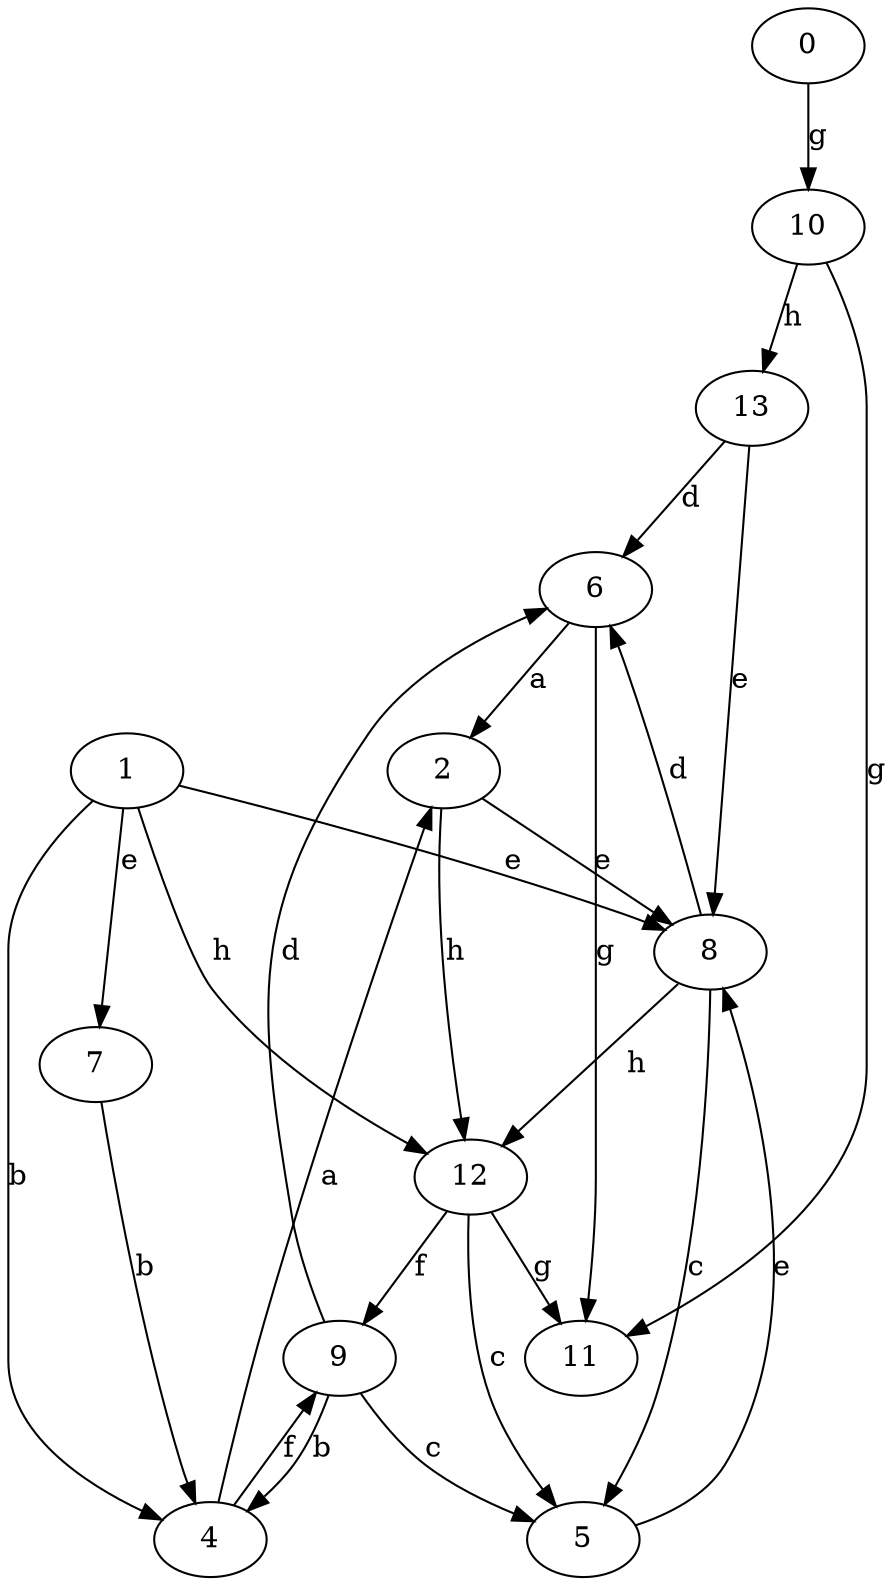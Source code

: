 strict digraph  {
0;
1;
2;
4;
5;
6;
7;
8;
9;
10;
11;
12;
13;
0 -> 10  [label=g];
1 -> 4  [label=b];
1 -> 7  [label=e];
1 -> 8  [label=e];
1 -> 12  [label=h];
2 -> 8  [label=e];
2 -> 12  [label=h];
4 -> 2  [label=a];
4 -> 9  [label=f];
5 -> 8  [label=e];
6 -> 2  [label=a];
6 -> 11  [label=g];
7 -> 4  [label=b];
8 -> 5  [label=c];
8 -> 6  [label=d];
8 -> 12  [label=h];
9 -> 4  [label=b];
9 -> 5  [label=c];
9 -> 6  [label=d];
10 -> 11  [label=g];
10 -> 13  [label=h];
12 -> 5  [label=c];
12 -> 9  [label=f];
12 -> 11  [label=g];
13 -> 6  [label=d];
13 -> 8  [label=e];
}

